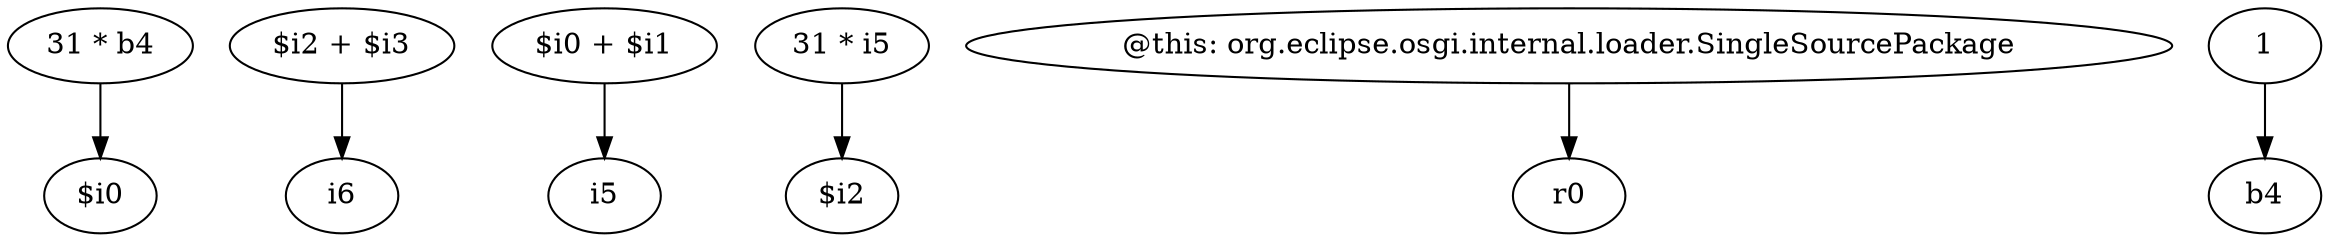 digraph g {
0[label="31 * b4"]
1[label="$i0"]
0->1[label=""]
2[label="$i2 + $i3"]
3[label="i6"]
2->3[label=""]
4[label="$i0 + $i1"]
5[label="i5"]
4->5[label=""]
6[label="31 * i5"]
7[label="$i2"]
6->7[label=""]
8[label="@this: org.eclipse.osgi.internal.loader.SingleSourcePackage"]
9[label="r0"]
8->9[label=""]
10[label="1"]
11[label="b4"]
10->11[label=""]
}